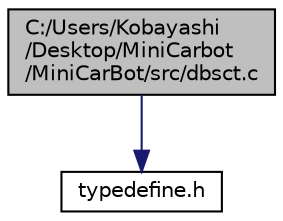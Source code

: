 digraph "C:/Users/Kobayashi/Desktop/MiniCarbot/MiniCarBot/src/dbsct.c"
{
 // LATEX_PDF_SIZE
  edge [fontname="Helvetica",fontsize="10",labelfontname="Helvetica",labelfontsize="10"];
  node [fontname="Helvetica",fontsize="10",shape=record];
  Node1 [label="C:/Users/Kobayashi\l/Desktop/MiniCarbot\l/MiniCarBot/src/dbsct.c",height=0.2,width=0.4,color="black", fillcolor="grey75", style="filled", fontcolor="black",tooltip=" "];
  Node1 -> Node2 [color="midnightblue",fontsize="10",style="solid",fontname="Helvetica"];
  Node2 [label="typedefine.h",height=0.2,width=0.4,color="black", fillcolor="white", style="filled",URL="$typedefine_8h.html",tooltip=" "];
}
